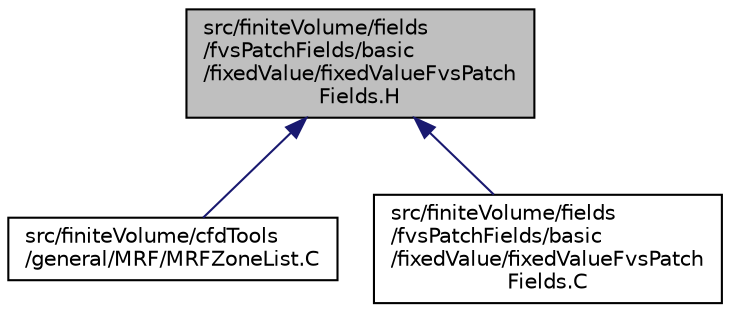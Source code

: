 digraph "src/finiteVolume/fields/fvsPatchFields/basic/fixedValue/fixedValueFvsPatchFields.H"
{
  bgcolor="transparent";
  edge [fontname="Helvetica",fontsize="10",labelfontname="Helvetica",labelfontsize="10"];
  node [fontname="Helvetica",fontsize="10",shape=record];
  Node205 [label="src/finiteVolume/fields\l/fvsPatchFields/basic\l/fixedValue/fixedValueFvsPatch\lFields.H",height=0.2,width=0.4,color="black", fillcolor="grey75", style="filled", fontcolor="black"];
  Node205 -> Node206 [dir="back",color="midnightblue",fontsize="10",style="solid",fontname="Helvetica"];
  Node206 [label="src/finiteVolume/cfdTools\l/general/MRF/MRFZoneList.C",height=0.2,width=0.4,color="black",URL="$a01373.html"];
  Node205 -> Node207 [dir="back",color="midnightblue",fontsize="10",style="solid",fontname="Helvetica"];
  Node207 [label="src/finiteVolume/fields\l/fvsPatchFields/basic\l/fixedValue/fixedValueFvsPatch\lFields.C",height=0.2,width=0.4,color="black",URL="$a02681.html"];
}
